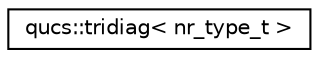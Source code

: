 digraph G
{
  edge [fontname="Helvetica",fontsize="10",labelfontname="Helvetica",labelfontsize="10"];
  node [fontname="Helvetica",fontsize="10",shape=record];
  rankdir="LR";
  Node1 [label="qucs::tridiag\< nr_type_t \>",height=0.2,width=0.4,color="black", fillcolor="white", style="filled",URL="$classqucs_1_1tridiag.html"];
}
